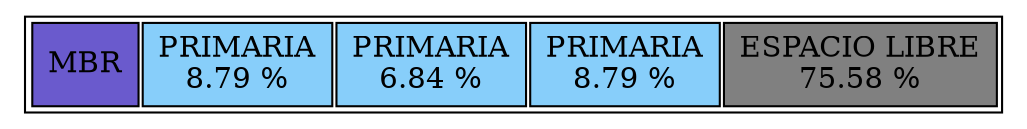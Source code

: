 digraph { 
node [ shape=none ] 
TablaReportNodo [ label = < <table border="1"> 
<tr> 
 <td bgcolor='SlateBlue'  ROWSPAN='3'> MBR </td>
 <td bgcolor='LightSkyBlue' ROWSPAN='3'> PRIMARIA <br/> 8.79 % </td>
 <td bgcolor='LightSkyBlue' ROWSPAN='3'> PRIMARIA <br/> 6.84 % </td>
 <td bgcolor='LightSkyBlue' ROWSPAN='3'> PRIMARIA <br/> 8.79 % </td>
 <td bgcolor='#808080'  ROWSPAN='3'> ESPACIO LIBRE <br/> 75.58 % </td> 
</tr>
</table> > ]
}